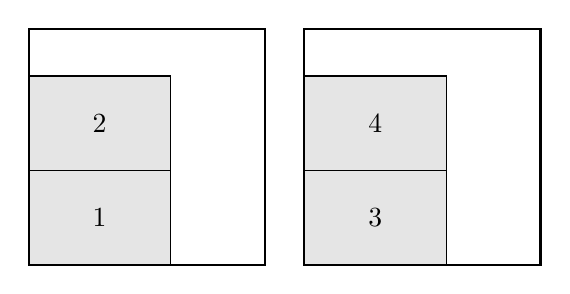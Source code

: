 \begin{tikzpicture}[
item/.style={fill={black!10},draw},
bin/.style={draw,thick},
]
\path[item]
    (0.0,0.0) rectangle +(1.8,1.2) node[pos=0.5] {1}
    (0.0,1.2) rectangle +(1.8,1.2) node[pos=0.5] {2}
    (3.5,0.0) rectangle +(1.8,1.2) node[pos=0.5] {3}
    (3.5,1.2) rectangle +(1.8,1.2) node[pos=0.5] {4};
\path[bin]
    (0,0) rectangle +(3,3)
    ++(3.5,0) rectangle +(3,3);
\end{tikzpicture}
